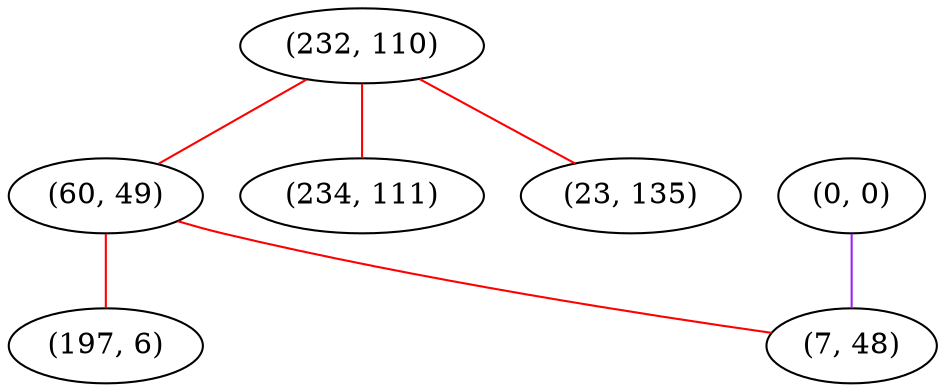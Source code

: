 graph "" {
"(232, 110)";
"(0, 0)";
"(60, 49)";
"(197, 6)";
"(234, 111)";
"(7, 48)";
"(23, 135)";
"(232, 110)" -- "(234, 111)"  [color=red, key=0, weight=1];
"(232, 110)" -- "(60, 49)"  [color=red, key=0, weight=1];
"(232, 110)" -- "(23, 135)"  [color=red, key=0, weight=1];
"(0, 0)" -- "(7, 48)"  [color=purple, key=0, weight=4];
"(60, 49)" -- "(197, 6)"  [color=red, key=0, weight=1];
"(60, 49)" -- "(7, 48)"  [color=red, key=0, weight=1];
}
